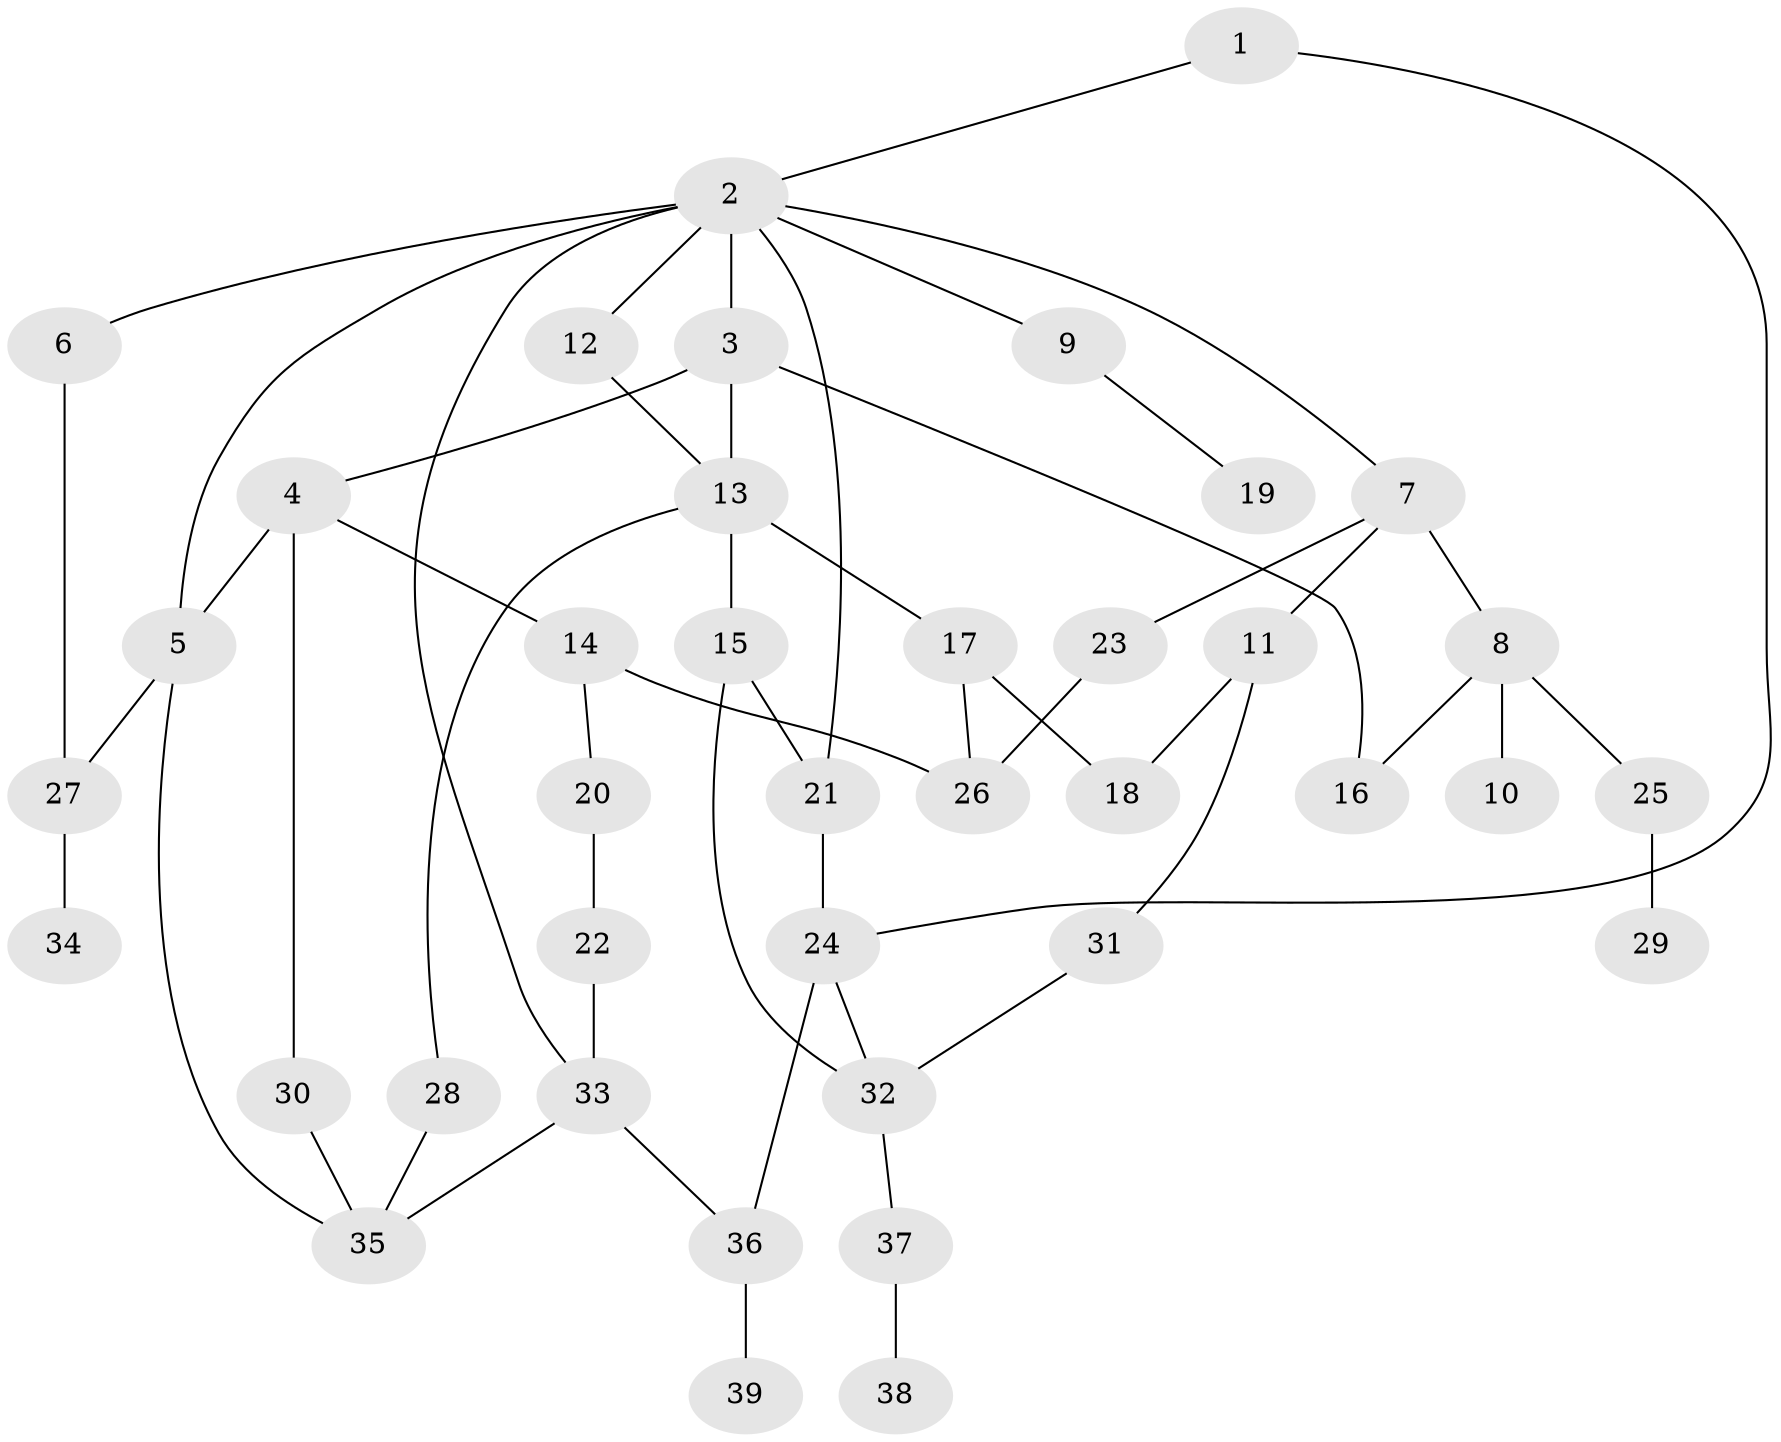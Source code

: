 // original degree distribution, {3: 0.21794871794871795, 10: 0.01282051282051282, 4: 0.15384615384615385, 2: 0.3717948717948718, 1: 0.23076923076923078, 5: 0.01282051282051282}
// Generated by graph-tools (version 1.1) at 2025/34/03/09/25 02:34:03]
// undirected, 39 vertices, 54 edges
graph export_dot {
graph [start="1"]
  node [color=gray90,style=filled];
  1;
  2;
  3;
  4;
  5;
  6;
  7;
  8;
  9;
  10;
  11;
  12;
  13;
  14;
  15;
  16;
  17;
  18;
  19;
  20;
  21;
  22;
  23;
  24;
  25;
  26;
  27;
  28;
  29;
  30;
  31;
  32;
  33;
  34;
  35;
  36;
  37;
  38;
  39;
  1 -- 2 [weight=1.0];
  1 -- 24 [weight=1.0];
  2 -- 3 [weight=1.0];
  2 -- 5 [weight=1.0];
  2 -- 6 [weight=1.0];
  2 -- 7 [weight=1.0];
  2 -- 9 [weight=1.0];
  2 -- 12 [weight=1.0];
  2 -- 21 [weight=1.0];
  2 -- 33 [weight=1.0];
  3 -- 4 [weight=1.0];
  3 -- 13 [weight=1.0];
  3 -- 16 [weight=1.0];
  4 -- 5 [weight=1.0];
  4 -- 14 [weight=1.0];
  4 -- 30 [weight=1.0];
  5 -- 27 [weight=1.0];
  5 -- 35 [weight=1.0];
  6 -- 27 [weight=1.0];
  7 -- 8 [weight=1.0];
  7 -- 11 [weight=1.0];
  7 -- 23 [weight=1.0];
  8 -- 10 [weight=1.0];
  8 -- 16 [weight=1.0];
  8 -- 25 [weight=1.0];
  9 -- 19 [weight=1.0];
  11 -- 18 [weight=1.0];
  11 -- 31 [weight=1.0];
  12 -- 13 [weight=1.0];
  13 -- 15 [weight=2.0];
  13 -- 17 [weight=1.0];
  13 -- 28 [weight=1.0];
  14 -- 20 [weight=1.0];
  14 -- 26 [weight=1.0];
  15 -- 21 [weight=1.0];
  15 -- 32 [weight=1.0];
  17 -- 18 [weight=1.0];
  17 -- 26 [weight=1.0];
  20 -- 22 [weight=1.0];
  21 -- 24 [weight=1.0];
  22 -- 33 [weight=1.0];
  23 -- 26 [weight=1.0];
  24 -- 32 [weight=1.0];
  24 -- 36 [weight=2.0];
  25 -- 29 [weight=1.0];
  27 -- 34 [weight=2.0];
  28 -- 35 [weight=1.0];
  30 -- 35 [weight=1.0];
  31 -- 32 [weight=1.0];
  32 -- 37 [weight=1.0];
  33 -- 35 [weight=1.0];
  33 -- 36 [weight=1.0];
  36 -- 39 [weight=1.0];
  37 -- 38 [weight=1.0];
}
